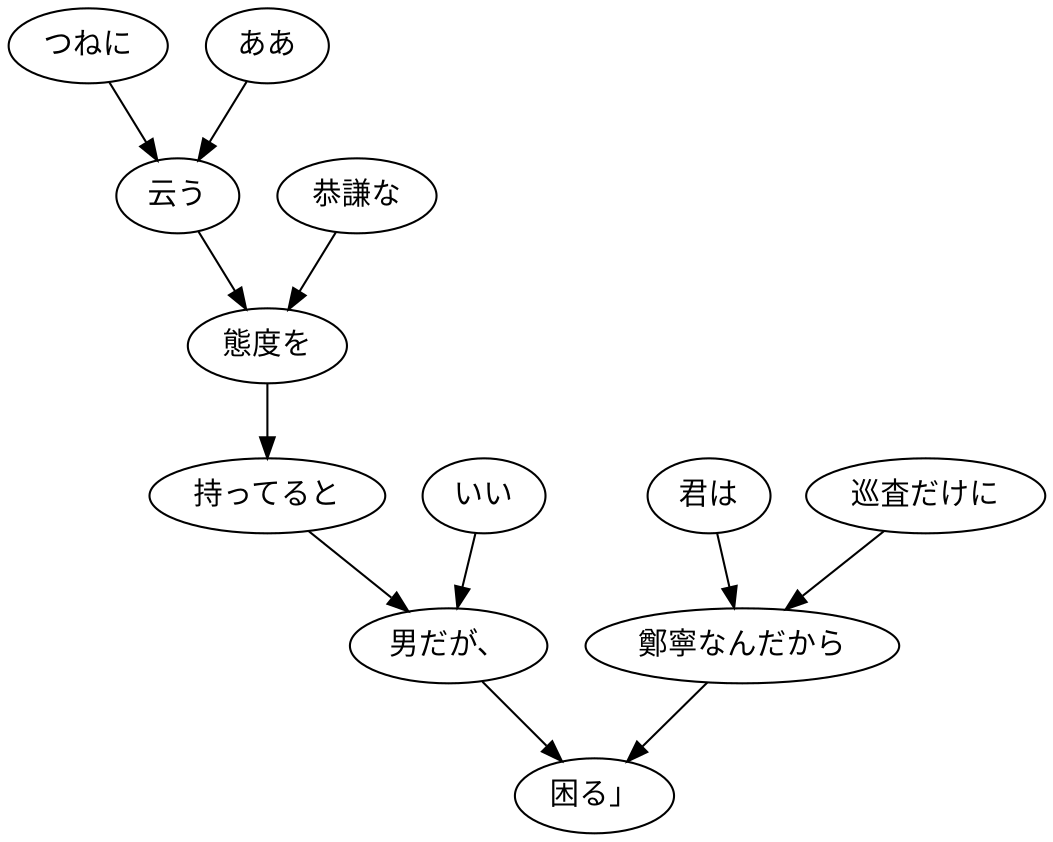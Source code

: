 digraph graph6249 {
	node0 [label="つねに"];
	node1 [label="ああ"];
	node2 [label="云う"];
	node3 [label="恭謙な"];
	node4 [label="態度を"];
	node5 [label="持ってると"];
	node6 [label="いい"];
	node7 [label="男だが、"];
	node8 [label="君は"];
	node9 [label="巡査だけに"];
	node10 [label="鄭寧なんだから"];
	node11 [label="困る」"];
	node0 -> node2;
	node1 -> node2;
	node2 -> node4;
	node3 -> node4;
	node4 -> node5;
	node5 -> node7;
	node6 -> node7;
	node7 -> node11;
	node8 -> node10;
	node9 -> node10;
	node10 -> node11;
}
